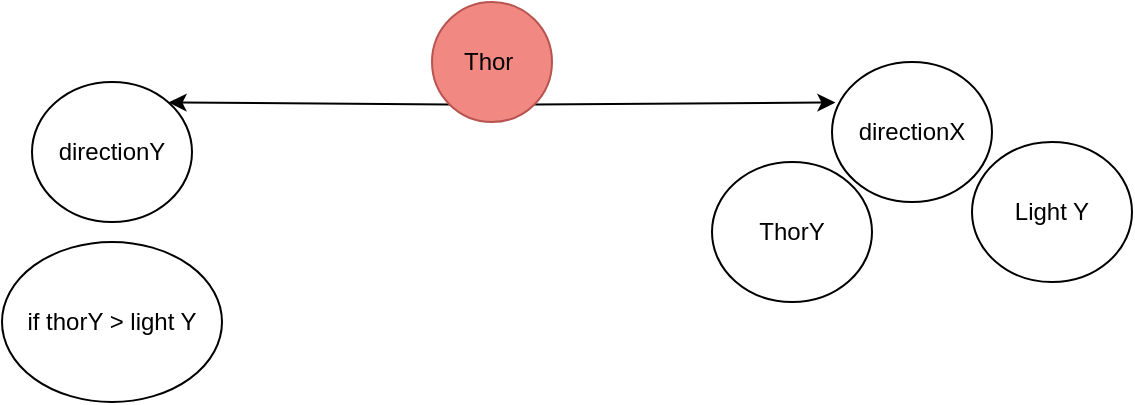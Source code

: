 <mxfile version="24.6.4" type="device">
  <diagram id="3cJpUtscF49tkWia3Xlj" name="Page-1">
    <mxGraphModel dx="880" dy="2634" grid="1" gridSize="10" guides="1" tooltips="1" connect="1" arrows="1" fold="1" page="1" pageScale="1" pageWidth="850" pageHeight="1100" math="0" shadow="0">
      <root>
        <mxCell id="0" />
        <mxCell id="1" parent="0" />
        <mxCell id="jyfWPDeoQhIzPaVICY_f-8" style="rounded=0;orthogonalLoop=1;jettySize=auto;html=1;exitX=1;exitY=1;exitDx=0;exitDy=0;entryX=0;entryY=0;entryDx=0;entryDy=0;" edge="1" parent="1" source="jyfWPDeoQhIzPaVICY_f-1">
          <mxGeometry relative="1" as="geometry">
            <mxPoint x="561.716" y="-2129.749" as="targetPoint" />
          </mxGeometry>
        </mxCell>
        <mxCell id="jyfWPDeoQhIzPaVICY_f-9" style="rounded=0;orthogonalLoop=1;jettySize=auto;html=1;exitX=0;exitY=1;exitDx=0;exitDy=0;entryX=1;entryY=0;entryDx=0;entryDy=0;" edge="1" parent="1" source="jyfWPDeoQhIzPaVICY_f-1" target="jyfWPDeoQhIzPaVICY_f-6">
          <mxGeometry relative="1" as="geometry" />
        </mxCell>
        <mxCell id="jyfWPDeoQhIzPaVICY_f-1" value="Thor&amp;nbsp;" style="ellipse;whiteSpace=wrap;html=1;fillColor=#f28882;strokeColor=#b85450;" vertex="1" parent="1">
          <mxGeometry x="360" y="-2180" width="60" height="60" as="geometry" />
        </mxCell>
        <mxCell id="jyfWPDeoQhIzPaVICY_f-6" value="directionY" style="ellipse;whiteSpace=wrap;html=1;" vertex="1" parent="1">
          <mxGeometry x="160" y="-2140" width="80" height="70" as="geometry" />
        </mxCell>
        <mxCell id="jyfWPDeoQhIzPaVICY_f-12" value="Light Y" style="ellipse;whiteSpace=wrap;html=1;" vertex="1" parent="1">
          <mxGeometry x="630" y="-2110" width="80" height="70" as="geometry" />
        </mxCell>
        <mxCell id="jyfWPDeoQhIzPaVICY_f-13" value="if thorY &amp;gt; light Y" style="ellipse;whiteSpace=wrap;html=1;" vertex="1" parent="1">
          <mxGeometry x="145" y="-2060" width="110" height="80" as="geometry" />
        </mxCell>
        <mxCell id="jyfWPDeoQhIzPaVICY_f-18" value="directionX" style="ellipse;whiteSpace=wrap;html=1;" vertex="1" parent="1">
          <mxGeometry x="560" y="-2150" width="80" height="70" as="geometry" />
        </mxCell>
        <mxCell id="jyfWPDeoQhIzPaVICY_f-20" value="ThorY" style="ellipse;whiteSpace=wrap;html=1;" vertex="1" parent="1">
          <mxGeometry x="500" y="-2100" width="80" height="70" as="geometry" />
        </mxCell>
      </root>
    </mxGraphModel>
  </diagram>
</mxfile>
